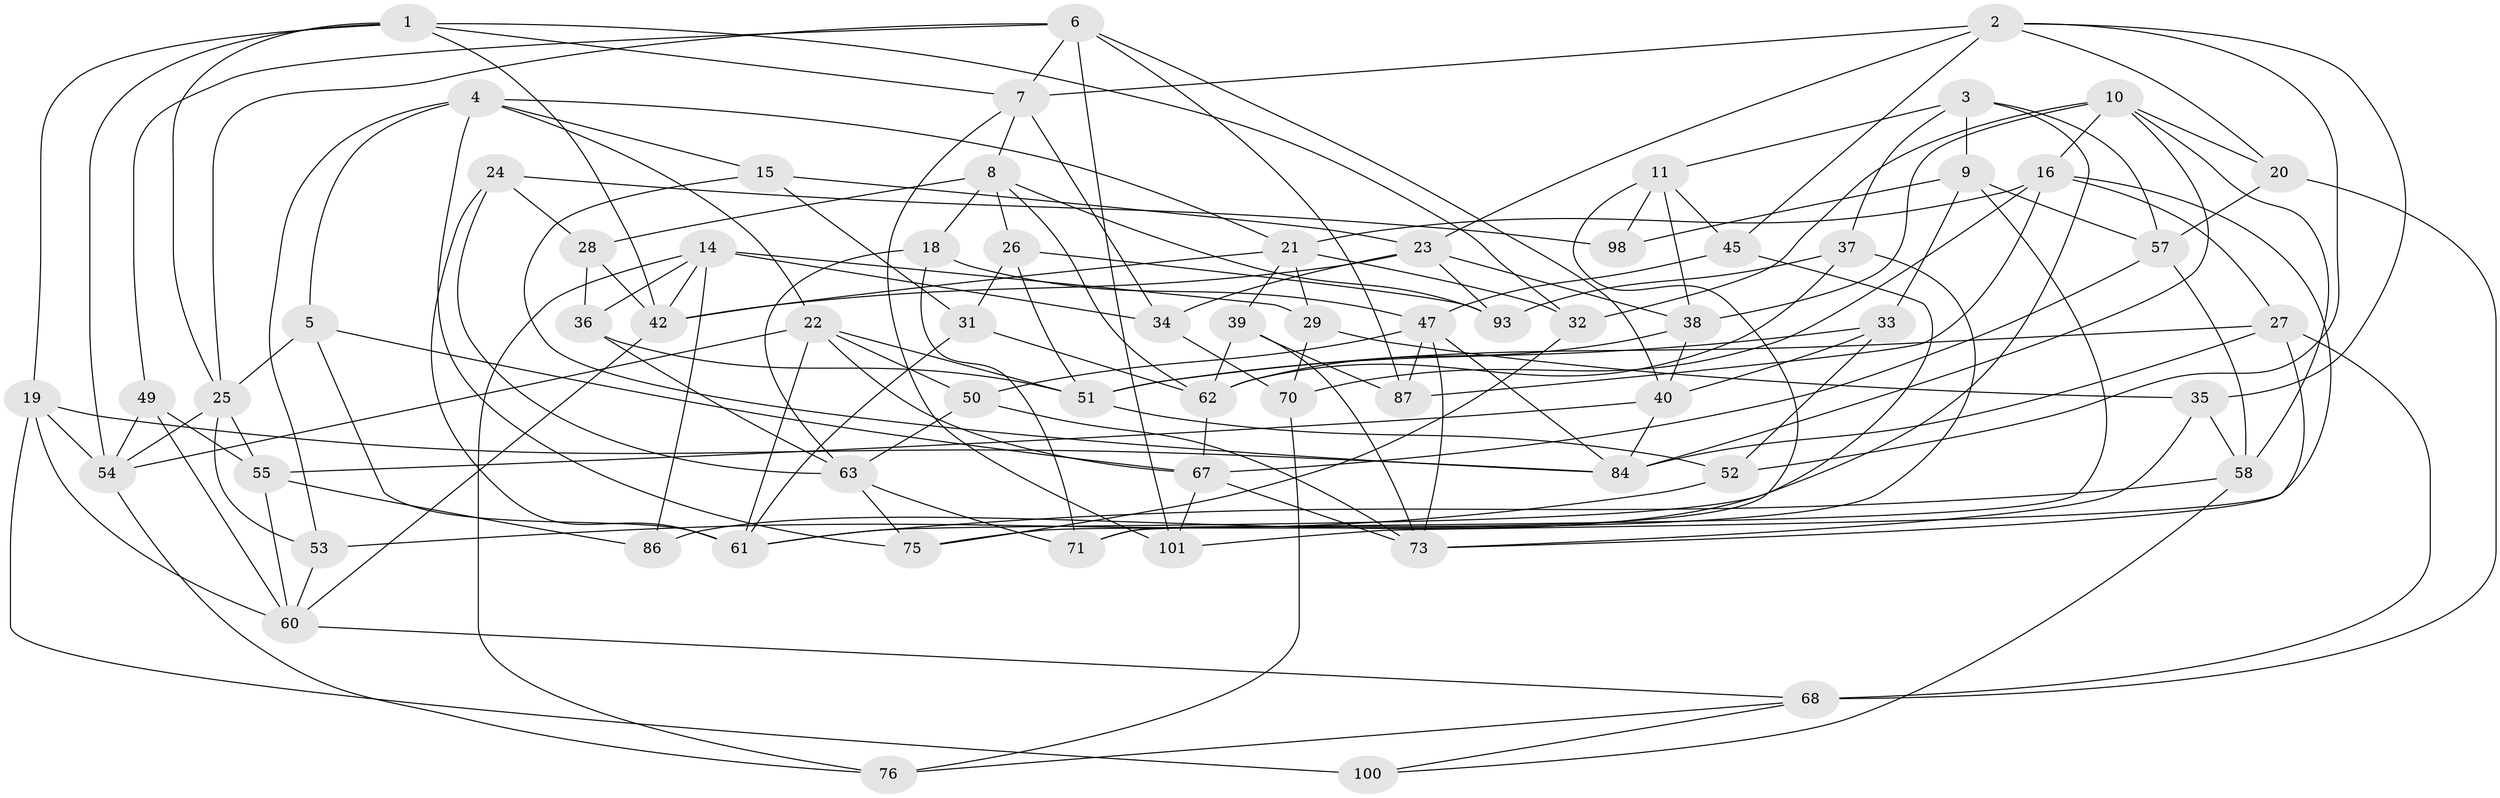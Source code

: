// original degree distribution, {4: 1.0}
// Generated by graph-tools (version 1.1) at 2025/11/02/27/25 16:11:46]
// undirected, 66 vertices, 160 edges
graph export_dot {
graph [start="1"]
  node [color=gray90,style=filled];
  1 [super="+41"];
  2 [super="+17"];
  3 [super="+90"];
  4 [super="+81"];
  5;
  6 [super="+48"];
  7 [super="+13"];
  8 [super="+77"];
  9 [super="+30"];
  10 [super="+12"];
  11 [super="+78"];
  14 [super="+43"];
  15;
  16 [super="+99"];
  18;
  19 [super="+46"];
  20;
  21 [super="+95"];
  22 [super="+74"];
  23 [super="+91"];
  24;
  25 [super="+59"];
  26;
  27 [super="+72"];
  28;
  29;
  31;
  32;
  33;
  34;
  35;
  36;
  37;
  38 [super="+44"];
  39;
  40 [super="+66"];
  42 [super="+92"];
  45;
  47 [super="+56"];
  49;
  50;
  51 [super="+85"];
  52;
  53;
  54 [super="+65"];
  55 [super="+88"];
  57 [super="+80"];
  58 [super="+69"];
  60 [super="+64"];
  61 [super="+79"];
  62 [super="+89"];
  63 [super="+97"];
  67 [super="+82"];
  68 [super="+94"];
  70;
  71;
  73 [super="+83"];
  75;
  76;
  84 [super="+96"];
  86;
  87;
  93;
  98;
  100;
  101;
  1 -- 19;
  1 -- 54;
  1 -- 32;
  1 -- 42;
  1 -- 7;
  1 -- 25;
  2 -- 35;
  2 -- 52;
  2 -- 20;
  2 -- 45;
  2 -- 23;
  2 -- 7;
  3 -- 37;
  3 -- 9 [weight=2];
  3 -- 86;
  3 -- 11;
  3 -- 57;
  4 -- 5;
  4 -- 15;
  4 -- 22;
  4 -- 21;
  4 -- 75;
  4 -- 53;
  5 -- 61;
  5 -- 67;
  5 -- 25;
  6 -- 87;
  6 -- 49;
  6 -- 25;
  6 -- 40;
  6 -- 101;
  6 -- 7;
  7 -- 101;
  7 -- 8;
  7 -- 34;
  8 -- 62;
  8 -- 28;
  8 -- 93;
  8 -- 18;
  8 -- 26;
  9 -- 33;
  9 -- 71;
  9 -- 98;
  9 -- 57;
  10 -- 58;
  10 -- 32;
  10 -- 16;
  10 -- 20;
  10 -- 38;
  10 -- 84;
  11 -- 45;
  11 -- 98 [weight=2];
  11 -- 71;
  11 -- 38;
  14 -- 36;
  14 -- 34;
  14 -- 76;
  14 -- 86;
  14 -- 42;
  14 -- 29;
  15 -- 84;
  15 -- 31;
  15 -- 23;
  16 -- 87;
  16 -- 27;
  16 -- 21;
  16 -- 101;
  16 -- 70;
  18 -- 47;
  18 -- 71;
  18 -- 63;
  19 -- 100 [weight=2];
  19 -- 84;
  19 -- 54;
  19 -- 60;
  20 -- 57;
  20 -- 68;
  21 -- 29;
  21 -- 39;
  21 -- 32;
  21 -- 42;
  22 -- 54;
  22 -- 51;
  22 -- 50;
  22 -- 61;
  22 -- 67;
  23 -- 34;
  23 -- 93;
  23 -- 38;
  23 -- 42;
  24 -- 28;
  24 -- 98;
  24 -- 63;
  24 -- 61;
  25 -- 54;
  25 -- 53;
  25 -- 55;
  26 -- 93;
  26 -- 31;
  26 -- 51;
  27 -- 68 [weight=2];
  27 -- 73;
  27 -- 51;
  27 -- 84;
  28 -- 36;
  28 -- 42;
  29 -- 35;
  29 -- 70;
  31 -- 61;
  31 -- 62;
  32 -- 75;
  33 -- 40;
  33 -- 52;
  33 -- 51;
  34 -- 70;
  35 -- 58;
  35 -- 73;
  36 -- 63;
  36 -- 51;
  37 -- 93;
  37 -- 75;
  37 -- 62;
  38 -- 40 [weight=2];
  38 -- 62;
  39 -- 87;
  39 -- 73;
  39 -- 62;
  40 -- 84;
  40 -- 55;
  42 -- 60;
  45 -- 61;
  45 -- 47;
  47 -- 87;
  47 -- 50;
  47 -- 84;
  47 -- 73;
  49 -- 54;
  49 -- 60;
  49 -- 55;
  50 -- 73;
  50 -- 63;
  51 -- 52;
  52 -- 53;
  53 -- 60;
  54 -- 76;
  55 -- 86 [weight=2];
  55 -- 60;
  57 -- 58 [weight=2];
  57 -- 67;
  58 -- 100;
  58 -- 61;
  60 -- 68;
  62 -- 67;
  63 -- 71;
  63 -- 75;
  67 -- 101;
  67 -- 73;
  68 -- 76;
  68 -- 100;
  70 -- 76;
}
